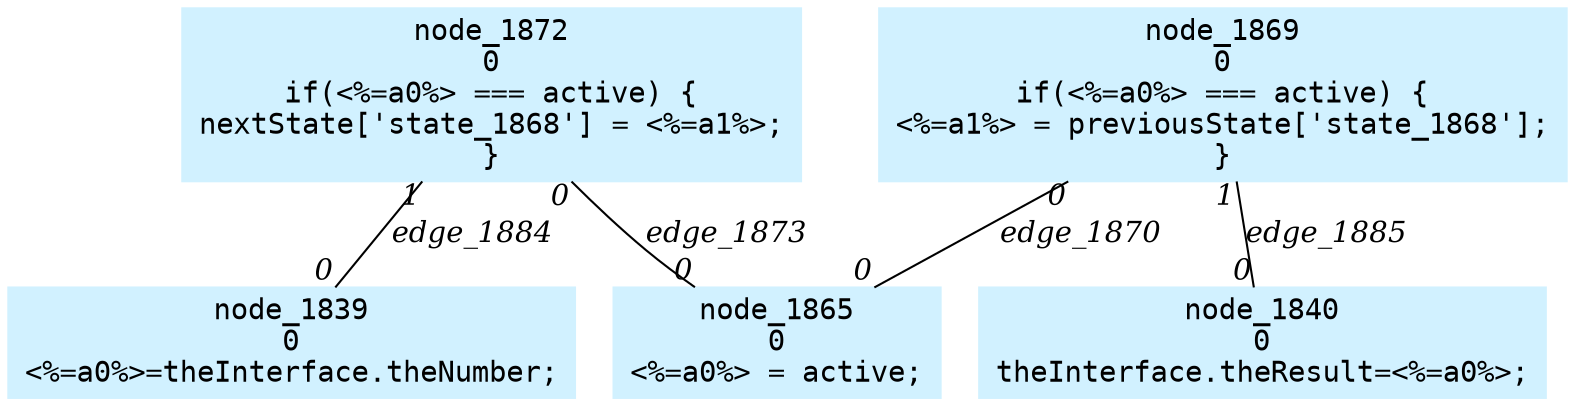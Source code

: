 digraph g{node_1839 [shape=box, style=filled, color="#d1f1ff", fontname="Courier", label="node_1839
0
<%=a0%>=theInterface.theNumber;
" ]
node_1840 [shape=box, style=filled, color="#d1f1ff", fontname="Courier", label="node_1840
0
theInterface.theResult=<%=a0%>;
" ]
node_1865 [shape=box, style=filled, color="#d1f1ff", fontname="Courier", label="node_1865
0
<%=a0%> = active;
" ]
node_1869 [shape=box, style=filled, color="#d1f1ff", fontname="Courier", label="node_1869
0
if(<%=a0%> === active) {
<%=a1%> = previousState['state_1868'];
}
" ]
node_1872 [shape=box, style=filled, color="#d1f1ff", fontname="Courier", label="node_1872
0
if(<%=a0%> === active) {
nextState['state_1868'] = <%=a1%>;
}
" ]
node_1869 -> node_1865 [dir=none, arrowHead=none, fontname="Times-Italic", label="edge_1870",  headlabel="0", taillabel="0" ]
node_1872 -> node_1865 [dir=none, arrowHead=none, fontname="Times-Italic", label="edge_1873",  headlabel="0", taillabel="0" ]
node_1872 -> node_1839 [dir=none, arrowHead=none, fontname="Times-Italic", label="edge_1884",  headlabel="0", taillabel="1" ]
node_1869 -> node_1840 [dir=none, arrowHead=none, fontname="Times-Italic", label="edge_1885",  headlabel="0", taillabel="1" ]
}